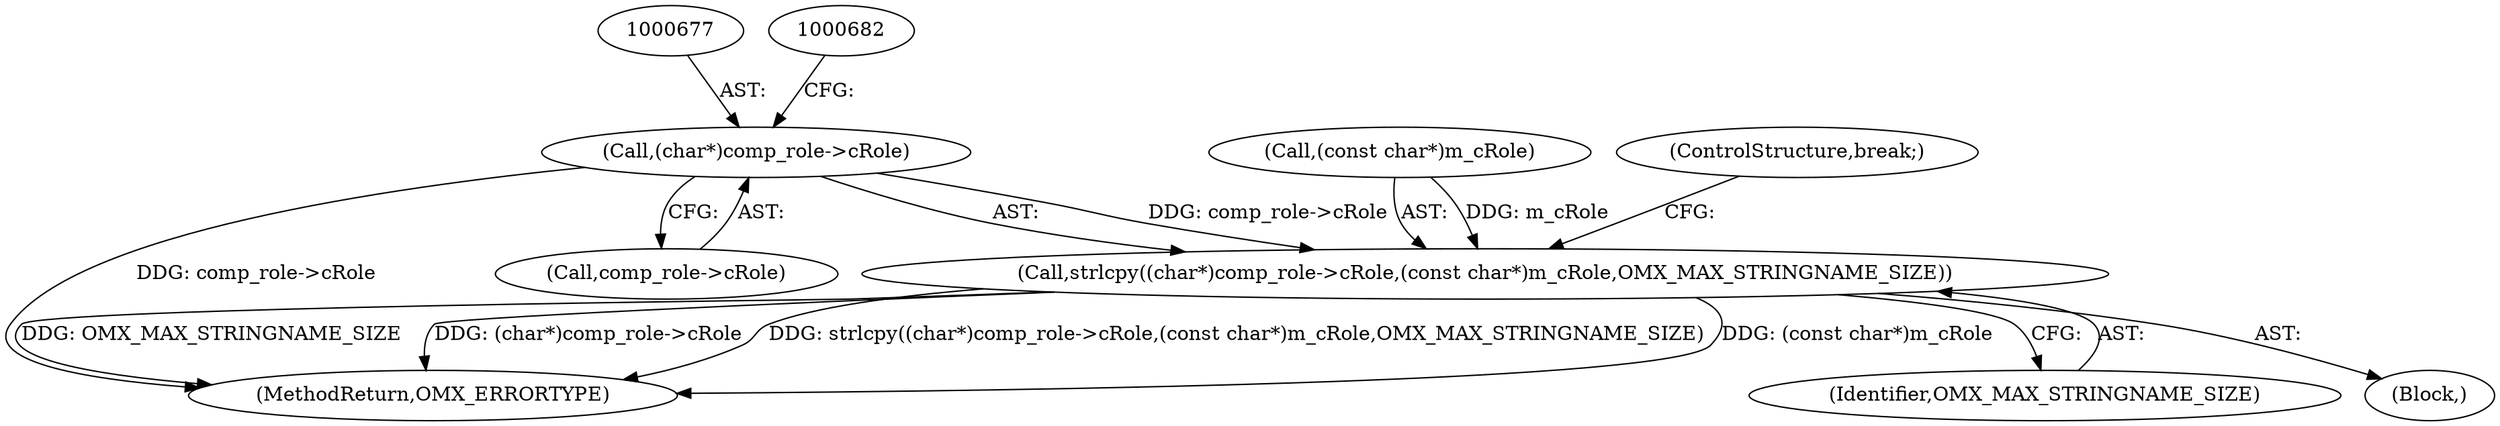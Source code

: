 digraph "0_Android_560ccdb509a7b86186fac0fce1b25bd9a3e6a6e8_5@pointer" {
"1000676" [label="(Call,(char*)comp_role->cRole)"];
"1000675" [label="(Call,strlcpy((char*)comp_role->cRole,(const char*)m_cRole,OMX_MAX_STRINGNAME_SIZE))"];
"1000676" [label="(Call,(char*)comp_role->cRole)"];
"1000678" [label="(Call,comp_role->cRole)"];
"1001444" [label="(MethodReturn,OMX_ERRORTYPE)"];
"1000675" [label="(Call,strlcpy((char*)comp_role->cRole,(const char*)m_cRole,OMX_MAX_STRINGNAME_SIZE))"];
"1000684" [label="(Identifier,OMX_MAX_STRINGNAME_SIZE)"];
"1000648" [label="(Block,)"];
"1000681" [label="(Call,(const char*)m_cRole)"];
"1000685" [label="(ControlStructure,break;)"];
"1000676" -> "1000675"  [label="AST: "];
"1000676" -> "1000678"  [label="CFG: "];
"1000677" -> "1000676"  [label="AST: "];
"1000678" -> "1000676"  [label="AST: "];
"1000682" -> "1000676"  [label="CFG: "];
"1000676" -> "1001444"  [label="DDG: comp_role->cRole"];
"1000676" -> "1000675"  [label="DDG: comp_role->cRole"];
"1000675" -> "1000648"  [label="AST: "];
"1000675" -> "1000684"  [label="CFG: "];
"1000681" -> "1000675"  [label="AST: "];
"1000684" -> "1000675"  [label="AST: "];
"1000685" -> "1000675"  [label="CFG: "];
"1000675" -> "1001444"  [label="DDG: (const char*)m_cRole"];
"1000675" -> "1001444"  [label="DDG: OMX_MAX_STRINGNAME_SIZE"];
"1000675" -> "1001444"  [label="DDG: (char*)comp_role->cRole"];
"1000675" -> "1001444"  [label="DDG: strlcpy((char*)comp_role->cRole,(const char*)m_cRole,OMX_MAX_STRINGNAME_SIZE)"];
"1000681" -> "1000675"  [label="DDG: m_cRole"];
}
